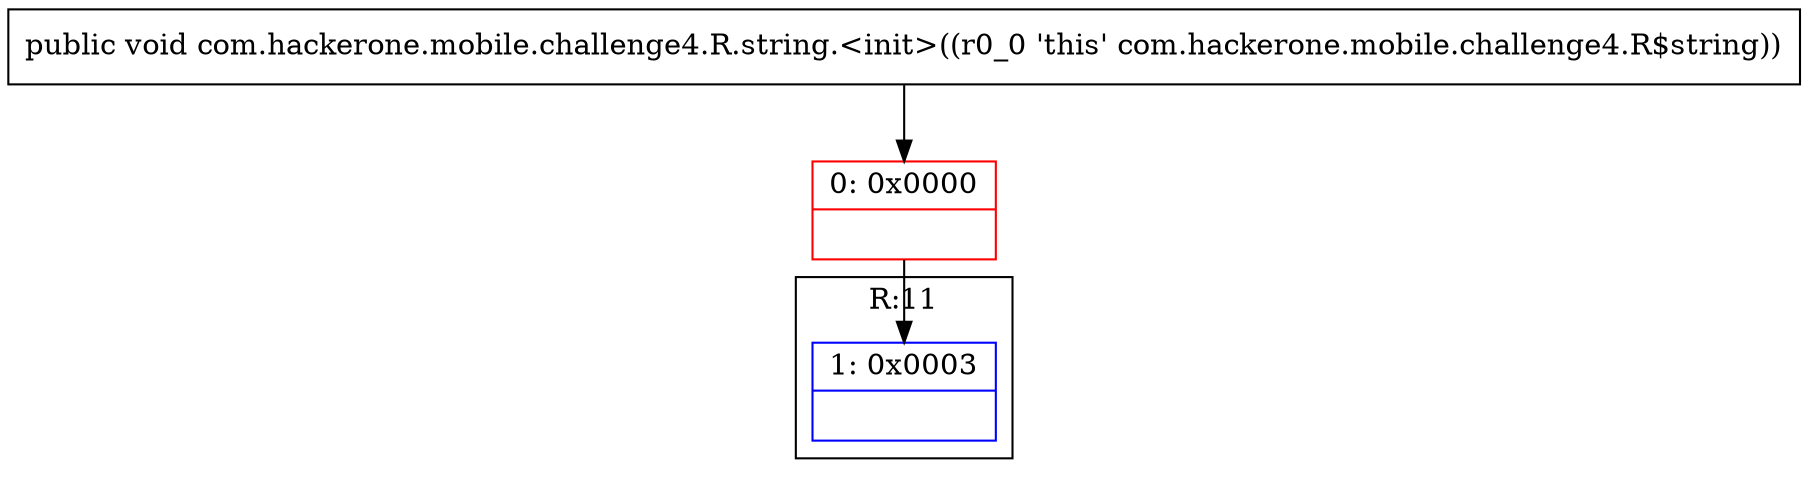 digraph "CFG forcom.hackerone.mobile.challenge4.R.string.\<init\>()V" {
subgraph cluster_Region_507036968 {
label = "R:11";
node [shape=record,color=blue];
Node_1 [shape=record,label="{1\:\ 0x0003|\l}"];
}
Node_0 [shape=record,color=red,label="{0\:\ 0x0000|\l}"];
MethodNode[shape=record,label="{public void com.hackerone.mobile.challenge4.R.string.\<init\>((r0_0 'this' com.hackerone.mobile.challenge4.R$string)) }"];
MethodNode -> Node_0;
Node_0 -> Node_1;
}

